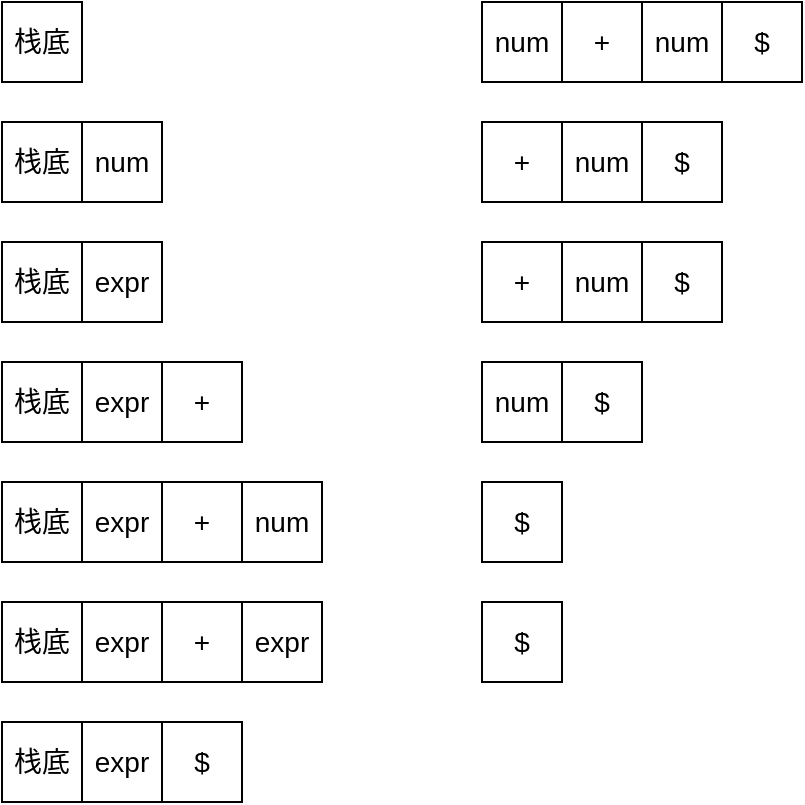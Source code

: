 <mxfile version="12.4.6" type="device" pages="2"><diagram id="oGnbtx7at7qCPwColbxx" name="第 1 页"><mxGraphModel dx="836" dy="593" grid="1" gridSize="10" guides="1" tooltips="1" connect="1" arrows="1" fold="1" page="1" pageScale="1" pageWidth="827" pageHeight="1169" math="0" shadow="0"><root><mxCell id="0"/><mxCell id="1" parent="0"/><mxCell id="AdDEWROOYpC60Lz8mmPK-2" value="栈底" style="rounded=0;whiteSpace=wrap;html=1;strokeWidth=1;fontSize=14;fontStyle=0;fontColor=#000000;" vertex="1" parent="1"><mxGeometry x="240" y="200" width="40" height="40" as="geometry"/></mxCell><mxCell id="AdDEWROOYpC60Lz8mmPK-4" value="num" style="rounded=0;whiteSpace=wrap;html=1;strokeWidth=1;fontSize=14;fontStyle=0;fontColor=#000000;" vertex="1" parent="1"><mxGeometry x="480" y="200" width="40" height="40" as="geometry"/></mxCell><mxCell id="AdDEWROOYpC60Lz8mmPK-5" value="+" style="rounded=0;whiteSpace=wrap;html=1;strokeWidth=1;fontSize=14;fontStyle=0;fontColor=#000000;" vertex="1" parent="1"><mxGeometry x="520" y="200" width="40" height="40" as="geometry"/></mxCell><mxCell id="AdDEWROOYpC60Lz8mmPK-6" value="num" style="rounded=0;whiteSpace=wrap;html=1;strokeWidth=1;fontSize=14;fontStyle=0;fontColor=#000000;" vertex="1" parent="1"><mxGeometry x="560" y="200" width="40" height="40" as="geometry"/></mxCell><mxCell id="AdDEWROOYpC60Lz8mmPK-8" value="栈底" style="rounded=0;whiteSpace=wrap;html=1;strokeWidth=1;fontSize=14;fontStyle=0;fontColor=#000000;" vertex="1" parent="1"><mxGeometry x="240" y="260" width="40" height="40" as="geometry"/></mxCell><mxCell id="AdDEWROOYpC60Lz8mmPK-10" value="+" style="rounded=0;whiteSpace=wrap;html=1;strokeWidth=1;fontSize=14;fontStyle=0;fontColor=#000000;" vertex="1" parent="1"><mxGeometry x="480" y="260" width="40" height="40" as="geometry"/></mxCell><mxCell id="AdDEWROOYpC60Lz8mmPK-11" value="num" style="rounded=0;whiteSpace=wrap;html=1;strokeWidth=1;fontSize=14;fontStyle=0;fontColor=#000000;" vertex="1" parent="1"><mxGeometry x="520" y="260" width="40" height="40" as="geometry"/></mxCell><mxCell id="AdDEWROOYpC60Lz8mmPK-12" value="num" style="rounded=0;whiteSpace=wrap;html=1;strokeWidth=1;fontSize=14;fontStyle=0;fontColor=#000000;" vertex="1" parent="1"><mxGeometry x="280" y="260" width="40" height="40" as="geometry"/></mxCell><mxCell id="AdDEWROOYpC60Lz8mmPK-16" value="栈底" style="rounded=0;whiteSpace=wrap;html=1;strokeWidth=1;fontSize=14;fontStyle=0;fontColor=#000000;" vertex="1" parent="1"><mxGeometry x="240" y="320" width="40" height="40" as="geometry"/></mxCell><mxCell id="AdDEWROOYpC60Lz8mmPK-17" value="+" style="rounded=0;whiteSpace=wrap;html=1;strokeWidth=1;fontSize=14;fontStyle=0;fontColor=#000000;" vertex="1" parent="1"><mxGeometry x="480" y="320" width="40" height="40" as="geometry"/></mxCell><mxCell id="AdDEWROOYpC60Lz8mmPK-18" value="num" style="rounded=0;whiteSpace=wrap;html=1;strokeWidth=1;fontSize=14;fontStyle=0;fontColor=#000000;" vertex="1" parent="1"><mxGeometry x="520" y="320" width="40" height="40" as="geometry"/></mxCell><mxCell id="AdDEWROOYpC60Lz8mmPK-19" value="expr" style="rounded=0;whiteSpace=wrap;html=1;strokeWidth=1;fontSize=14;fontStyle=0;fontColor=#000000;" vertex="1" parent="1"><mxGeometry x="280" y="320" width="40" height="40" as="geometry"/></mxCell><mxCell id="AdDEWROOYpC60Lz8mmPK-21" value="栈底" style="rounded=0;whiteSpace=wrap;html=1;strokeWidth=1;fontSize=14;fontStyle=0;fontColor=#000000;" vertex="1" parent="1"><mxGeometry x="240" y="380" width="40" height="40" as="geometry"/></mxCell><mxCell id="AdDEWROOYpC60Lz8mmPK-22" value="+" style="rounded=0;whiteSpace=wrap;html=1;strokeWidth=1;fontSize=14;fontStyle=0;fontColor=#000000;" vertex="1" parent="1"><mxGeometry x="320" y="380" width="40" height="40" as="geometry"/></mxCell><mxCell id="AdDEWROOYpC60Lz8mmPK-23" value="num" style="rounded=0;whiteSpace=wrap;html=1;strokeWidth=1;fontSize=14;fontStyle=0;fontColor=#000000;" vertex="1" parent="1"><mxGeometry x="480" y="380" width="40" height="40" as="geometry"/></mxCell><mxCell id="AdDEWROOYpC60Lz8mmPK-24" value="expr" style="rounded=0;whiteSpace=wrap;html=1;strokeWidth=1;fontSize=14;fontStyle=0;fontColor=#000000;" vertex="1" parent="1"><mxGeometry x="280" y="380" width="40" height="40" as="geometry"/></mxCell><mxCell id="AdDEWROOYpC60Lz8mmPK-32" value="" style="rounded=0;whiteSpace=wrap;html=1;strokeWidth=1;fontSize=14;fontStyle=0;fontColor=#000000;" vertex="1" parent="1"><mxGeometry x="240" y="440" width="160" height="40" as="geometry"/></mxCell><mxCell id="AdDEWROOYpC60Lz8mmPK-33" value="栈底" style="rounded=0;whiteSpace=wrap;html=1;strokeWidth=1;fontSize=14;fontStyle=0;fontColor=#000000;" vertex="1" parent="1"><mxGeometry x="240" y="440" width="40" height="40" as="geometry"/></mxCell><mxCell id="AdDEWROOYpC60Lz8mmPK-34" value="+" style="rounded=0;whiteSpace=wrap;html=1;strokeWidth=1;fontSize=14;fontStyle=0;fontColor=#000000;" vertex="1" parent="1"><mxGeometry x="320" y="440" width="40" height="40" as="geometry"/></mxCell><mxCell id="AdDEWROOYpC60Lz8mmPK-35" value="num" style="rounded=0;whiteSpace=wrap;html=1;strokeWidth=1;fontSize=14;fontStyle=0;fontColor=#000000;" vertex="1" parent="1"><mxGeometry x="360" y="440" width="40" height="40" as="geometry"/></mxCell><mxCell id="AdDEWROOYpC60Lz8mmPK-36" value="expr" style="rounded=0;whiteSpace=wrap;html=1;strokeWidth=1;fontSize=14;fontStyle=0;fontColor=#000000;" vertex="1" parent="1"><mxGeometry x="280" y="440" width="40" height="40" as="geometry"/></mxCell><mxCell id="AdDEWROOYpC60Lz8mmPK-37" value="" style="rounded=0;whiteSpace=wrap;html=1;strokeWidth=1;fontSize=14;fontStyle=0;fontColor=#000000;" vertex="1" parent="1"><mxGeometry x="240" y="500" width="160" height="40" as="geometry"/></mxCell><mxCell id="AdDEWROOYpC60Lz8mmPK-38" value="栈底" style="rounded=0;whiteSpace=wrap;html=1;strokeWidth=1;fontSize=14;fontStyle=0;fontColor=#000000;" vertex="1" parent="1"><mxGeometry x="240" y="500" width="40" height="40" as="geometry"/></mxCell><mxCell id="AdDEWROOYpC60Lz8mmPK-39" value="+" style="rounded=0;whiteSpace=wrap;html=1;strokeWidth=1;fontSize=14;fontStyle=0;fontColor=#000000;" vertex="1" parent="1"><mxGeometry x="320" y="500" width="40" height="40" as="geometry"/></mxCell><mxCell id="AdDEWROOYpC60Lz8mmPK-40" value="expr" style="rounded=0;whiteSpace=wrap;html=1;strokeWidth=1;fontSize=14;fontStyle=0;fontColor=#000000;" vertex="1" parent="1"><mxGeometry x="360" y="500" width="40" height="40" as="geometry"/></mxCell><mxCell id="AdDEWROOYpC60Lz8mmPK-41" value="expr" style="rounded=0;whiteSpace=wrap;html=1;strokeWidth=1;fontSize=14;fontStyle=0;fontColor=#000000;" vertex="1" parent="1"><mxGeometry x="280" y="500" width="40" height="40" as="geometry"/></mxCell><mxCell id="AdDEWROOYpC60Lz8mmPK-43" value="栈底" style="rounded=0;whiteSpace=wrap;html=1;strokeWidth=1;fontSize=14;fontStyle=0;fontColor=#000000;" vertex="1" parent="1"><mxGeometry x="240" y="560" width="40" height="40" as="geometry"/></mxCell><mxCell id="AdDEWROOYpC60Lz8mmPK-46" value="expr" style="rounded=0;whiteSpace=wrap;html=1;strokeWidth=1;fontSize=14;fontStyle=0;fontColor=#000000;" vertex="1" parent="1"><mxGeometry x="280" y="560" width="40" height="40" as="geometry"/></mxCell><mxCell id="AdDEWROOYpC60Lz8mmPK-47" value="$" style="rounded=0;whiteSpace=wrap;html=1;strokeWidth=1;fontSize=14;fontStyle=0;fontColor=#000000;" vertex="1" parent="1"><mxGeometry x="600" y="200" width="40" height="40" as="geometry"/></mxCell><mxCell id="AdDEWROOYpC60Lz8mmPK-48" value="$" style="rounded=0;whiteSpace=wrap;html=1;strokeWidth=1;fontSize=14;fontStyle=0;fontColor=#000000;" vertex="1" parent="1"><mxGeometry x="560" y="260" width="40" height="40" as="geometry"/></mxCell><mxCell id="AdDEWROOYpC60Lz8mmPK-49" value="$" style="rounded=0;whiteSpace=wrap;html=1;strokeWidth=1;fontSize=14;fontStyle=0;fontColor=#000000;" vertex="1" parent="1"><mxGeometry x="560" y="320" width="40" height="40" as="geometry"/></mxCell><mxCell id="AdDEWROOYpC60Lz8mmPK-50" value="$" style="rounded=0;whiteSpace=wrap;html=1;strokeWidth=1;fontSize=14;fontStyle=0;fontColor=#000000;" vertex="1" parent="1"><mxGeometry x="520" y="380" width="40" height="40" as="geometry"/></mxCell><mxCell id="AdDEWROOYpC60Lz8mmPK-51" value="$" style="rounded=0;whiteSpace=wrap;html=1;strokeWidth=1;fontSize=14;fontStyle=0;fontColor=#000000;" vertex="1" parent="1"><mxGeometry x="480" y="440" width="40" height="40" as="geometry"/></mxCell><mxCell id="AdDEWROOYpC60Lz8mmPK-52" value="$" style="rounded=0;whiteSpace=wrap;html=1;strokeWidth=1;fontSize=14;fontStyle=0;fontColor=#000000;" vertex="1" parent="1"><mxGeometry x="480" y="500" width="40" height="40" as="geometry"/></mxCell><mxCell id="AdDEWROOYpC60Lz8mmPK-53" value="$" style="rounded=0;whiteSpace=wrap;html=1;strokeWidth=1;fontSize=14;fontStyle=0;fontColor=#000000;" vertex="1" parent="1"><mxGeometry x="320" y="560" width="40" height="40" as="geometry"/></mxCell></root></mxGraphModel></diagram><diagram id="MaOObCC6unoM8yj36Lc1" name="第 2 页"><mxGraphModel dx="2040" dy="1209" grid="1" gridSize="10" guides="1" tooltips="1" connect="1" arrows="1" fold="1" page="1" pageScale="1" pageWidth="2000" pageHeight="1169" math="0" shadow="0"><root><mxCell id="-OIV7LrV7f7Hl-w6KHAs-0"/><mxCell id="-OIV7LrV7f7Hl-w6KHAs-1" parent="-OIV7LrV7f7Hl-w6KHAs-0"/><mxCell id="-OIV7LrV7f7Hl-w6KHAs-14" value="start" style="edgeStyle=orthogonalEdgeStyle;orthogonalLoop=1;jettySize=auto;html=1;fontFamily=Verdana;fontSize=20;fontColor=#000000;startArrow=classic;startFill=1;endArrow=none;endFill=0;rounded=0;" edge="1" parent="-OIV7LrV7f7Hl-w6KHAs-1" source="-OIV7LrV7f7Hl-w6KHAs-2"><mxGeometry relative="1" as="geometry"><mxPoint x="270" y="230" as="targetPoint"/><Array as="points"><mxPoint x="270" y="230"/></Array></mxGeometry></mxCell><mxCell id="-OIV7LrV7f7Hl-w6KHAs-21" value="expr" style="edgeStyle=orthogonalEdgeStyle;rounded=0;orthogonalLoop=1;jettySize=auto;html=1;entryX=0;entryY=0.5;entryDx=0;entryDy=0;startArrow=none;startFill=0;endArrow=classic;endFill=1;fontFamily=Verdana;fontSize=20;fontColor=#000000;" edge="1" parent="-OIV7LrV7f7Hl-w6KHAs-1" source="-OIV7LrV7f7Hl-w6KHAs-2" target="-OIV7LrV7f7Hl-w6KHAs-20"><mxGeometry relative="1" as="geometry"/></mxCell><mxCell id="-OIV7LrV7f7Hl-w6KHAs-23" value="num" style="edgeStyle=orthogonalEdgeStyle;rounded=0;orthogonalLoop=1;jettySize=auto;html=1;entryX=0;entryY=0.5;entryDx=0;entryDy=0;startArrow=none;startFill=0;endArrow=classic;endFill=1;fontFamily=Verdana;fontSize=20;fontColor=#000000;" edge="1" parent="-OIV7LrV7f7Hl-w6KHAs-1" source="-OIV7LrV7f7Hl-w6KHAs-2" target="-OIV7LrV7f7Hl-w6KHAs-22"><mxGeometry relative="1" as="geometry"/></mxCell><mxCell id="-OIV7LrV7f7Hl-w6KHAs-2" value="S := ·expr&lt;br&gt;expr := ·expr + expr&lt;br&gt;&lt;span style=&quot;text-align: center&quot;&gt;expr := ·num&lt;/span&gt;" style="rounded=0;whiteSpace=wrap;html=1;strokeWidth=1;fontSize=20;fontColor=#000000;fontStyle=0;fontFamily=Verdana;align=left;verticalAlign=middle;" vertex="1" parent="-OIV7LrV7f7Hl-w6KHAs-1"><mxGeometry x="390" y="180" width="220" height="100" as="geometry"/></mxCell><mxCell id="-OIV7LrV7f7Hl-w6KHAs-25" value="+" style="edgeStyle=orthogonalEdgeStyle;rounded=0;orthogonalLoop=1;jettySize=auto;html=1;entryX=0;entryY=0.5;entryDx=0;entryDy=0;startArrow=none;startFill=0;endArrow=classic;endFill=1;fontFamily=Verdana;fontSize=20;fontColor=#000000;" edge="1" parent="-OIV7LrV7f7Hl-w6KHAs-1" source="-OIV7LrV7f7Hl-w6KHAs-20" target="-OIV7LrV7f7Hl-w6KHAs-24"><mxGeometry relative="1" as="geometry"/></mxCell><mxCell id="-OIV7LrV7f7Hl-w6KHAs-20" value="S := expr·&lt;br&gt;expr := expr ·+ expr" style="rounded=0;whiteSpace=wrap;html=1;strokeWidth=1;fontSize=20;fontColor=#000000;fontStyle=0;fontFamily=Verdana;align=left;verticalAlign=middle;" vertex="1" parent="-OIV7LrV7f7Hl-w6KHAs-1"><mxGeometry x="710" y="50" width="220" height="100" as="geometry"/></mxCell><mxCell id="-OIV7LrV7f7Hl-w6KHAs-22" value="&lt;span style=&quot;text-align: center&quot;&gt;expr := num·&lt;/span&gt;" style="rounded=0;whiteSpace=wrap;html=1;strokeWidth=1;fontSize=20;fontColor=#000000;fontStyle=0;fontFamily=Verdana;align=left;verticalAlign=middle;" vertex="1" parent="-OIV7LrV7f7Hl-w6KHAs-1"><mxGeometry x="710" y="330" width="220" height="60" as="geometry"/></mxCell><mxCell id="-OIV7LrV7f7Hl-w6KHAs-27" value="expr" style="edgeStyle=orthogonalEdgeStyle;rounded=0;orthogonalLoop=1;jettySize=auto;html=1;entryX=0;entryY=0.5;entryDx=0;entryDy=0;startArrow=none;startFill=0;endArrow=classic;endFill=1;fontFamily=Verdana;fontSize=20;fontColor=#000000;" edge="1" parent="-OIV7LrV7f7Hl-w6KHAs-1" source="-OIV7LrV7f7Hl-w6KHAs-24" target="-OIV7LrV7f7Hl-w6KHAs-26"><mxGeometry relative="1" as="geometry"/></mxCell><mxCell id="-OIV7LrV7f7Hl-w6KHAs-24" value="expr := expr + ·expr" style="rounded=0;whiteSpace=wrap;html=1;strokeWidth=1;fontSize=20;fontColor=#000000;fontStyle=0;fontFamily=Verdana;align=left;verticalAlign=middle;" vertex="1" parent="-OIV7LrV7f7Hl-w6KHAs-1"><mxGeometry x="1010" y="50" width="220" height="100" as="geometry"/></mxCell><mxCell id="-OIV7LrV7f7Hl-w6KHAs-26" value="expr := expr + expr·" style="rounded=0;whiteSpace=wrap;html=1;strokeWidth=1;fontSize=20;fontColor=#000000;fontStyle=0;fontFamily=Verdana;align=left;verticalAlign=middle;" vertex="1" parent="-OIV7LrV7f7Hl-w6KHAs-1"><mxGeometry x="1330" y="50" width="220" height="100" as="geometry"/></mxCell></root></mxGraphModel></diagram></mxfile>